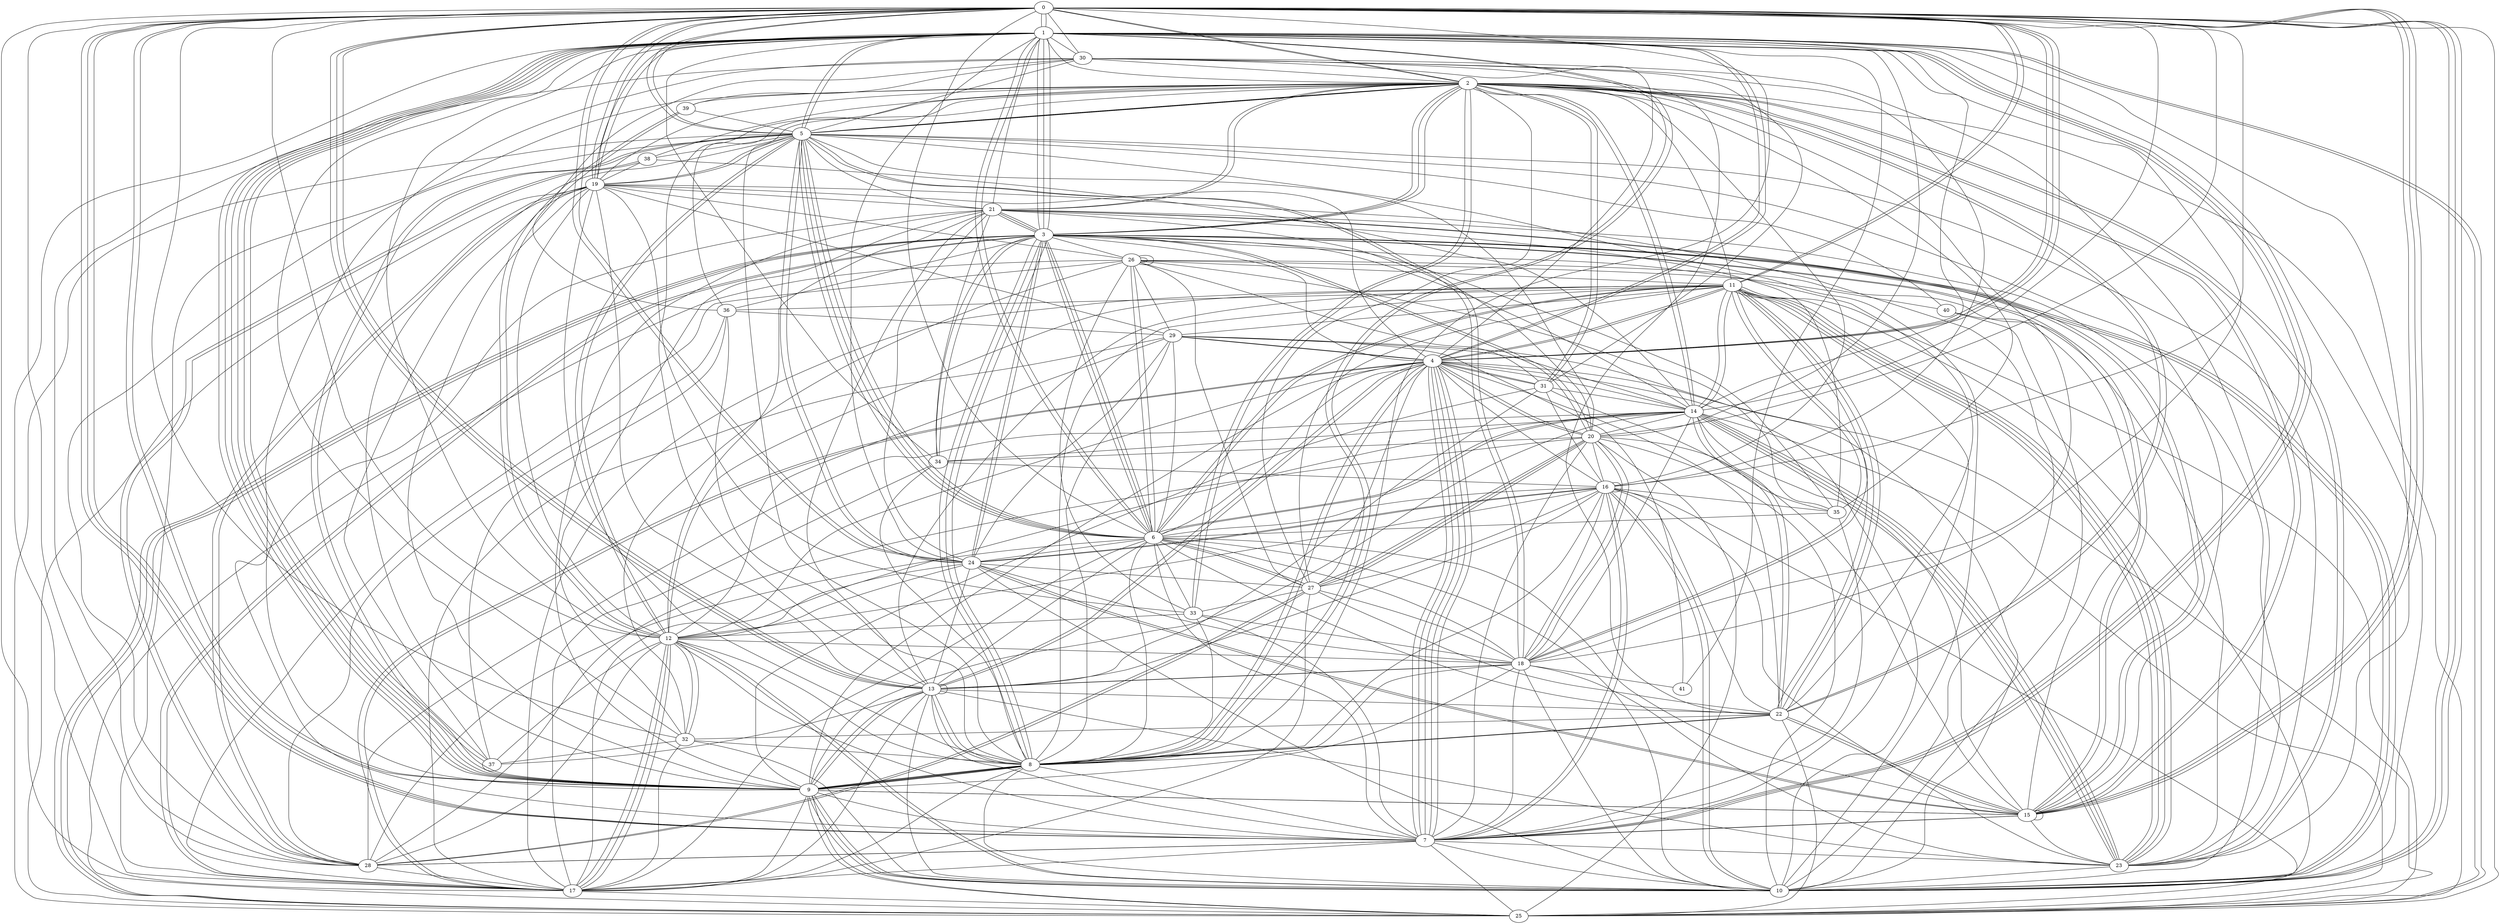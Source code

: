 graph G {
0;
1;
2;
3;
4;
5;
6;
7;
8;
9;
10;
11;
12;
13;
14;
15;
16;
17;
18;
19;
20;
21;
22;
23;
24;
25;
26;
27;
28;
29;
30;
31;
32;
33;
34;
35;
36;
37;
38;
39;
40;
41;
6--24 ;
36--29 ;
9--8 ;
28--27 ;
29--11 ;
7--33 ;
26--40 ;
13--37 ;
23--26 ;
17--27 ;
16--10 ;
29--19 ;
2--14 ;
8--16 ;
1--10 ;
27--18 ;
9--19 ;
5--2 ;
10--13 ;
12--21 ;
13--0 ;
15--31 ;
20--27 ;
34--3 ;
9--25 ;
11--36 ;
23--14 ;
17--8 ;
15--0 ;
13--17 ;
30--2 ;
0--1 ;
25--19 ;
29--6 ;
11--10 ;
5--1 ;
12--17 ;
10--6 ;
12--37 ;
0--9 ;
9--1 ;
13--31 ;
13--8 ;
4--1 ;
11--18 ;
33--12 ;
16--23 ;
21--3 ;
15--22 ;
6--1 ;
16--12 ;
17--32 ;
31--4 ;
23--10 ;
29--4 ;
1--24 ;
29--12 ;
5--12 ;
17--7 ;
0--15 ;
3--1 ;
16--10 ;
1--7 ;
32--10 ;
12--10 ;
13--2 ;
31--2 ;
28--19 ;
19--4 ;
14--9 ;
12--17 ;
19--5 ;
12--10 ;
4--11 ;
5--30 ;
0--7 ;
26--11 ;
7--25 ;
21--35 ;
11--2 ;
20--10 ;
10--30 ;
3--22 ;
7--35 ;
1--0 ;
21--13 ;
8--2 ;
18--13 ;
8--3 ;
31--14 ;
36--2 ;
33--2 ;
24--27 ;
12--11 ;
1--8 ;
15--7 ;
11--13 ;
15--3 ;
4--20 ;
4--17 ;
12--39 ;
13--16 ;
1--9 ;
22--14 ;
4--13 ;
14--29 ;
11--17 ;
3--1 ;
17--3 ;
19--1 ;
9--15 ;
16--31 ;
23--2 ;
18--2 ;
3--24 ;
13--13 ;
28--36 ;
14--3 ;
8--0 ;
27--6 ;
8--9 ;
0--13 ;
1--9 ;
22--32 ;
0--19 ;
5--37 ;
1--14 ;
7--20 ;
32--8 ;
4--17 ;
12--1 ;
4--22 ;
6--17 ;
28--0 ;
0--10 ;
2--19 ;
26--26 ;
20--1 ;
0--19 ;
5--38 ;
10--0 ;
40--15 ;
28--17 ;
34--3 ;
16--22 ;
17--25 ;
9--5 ;
21--20 ;
8--22 ;
5--1 ;
38--19 ;
11--23 ;
26--26 ;
16--7 ;
15--3 ;
5--15 ;
1--4 ;
2--21 ;
11--23 ;
27--6 ;
5--6 ;
2--1 ;
29--24 ;
11--6 ;
4--7 ;
6--5 ;
23--14 ;
7--10 ;
12--19 ;
31--26 ;
5--19 ;
24--10 ;
0--2 ;
23--11 ;
28--20 ;
9--25 ;
0--11 ;
5--24 ;
27--4 ;
3--17 ;
23--18 ;
11--7 ;
27--33 ;
6--7 ;
18--5 ;
0--4 ;
2--22 ;
17--2 ;
34--14 ;
25--1 ;
31--9 ;
9--15 ;
6--0 ;
26--27 ;
5--6 ;
6--8 ;
3--25 ;
0--5 ;
4--7 ;
30--39 ;
7--4 ;
28--14 ;
7--4 ;
21--9 ;
3--6 ;
6--18 ;
29--17 ;
9--0 ;
3--26 ;
24--12 ;
18--24 ;
9--1 ;
24--5 ;
9--10 ;
7--8 ;
20--4 ;
6--26 ;
4--10 ;
0--24 ;
19--13 ;
13--4 ;
1--18 ;
6--13 ;
4--9 ;
41--1 ;
18--5 ;
16--35 ;
25--5 ;
0--7 ;
21--3 ;
2--39 ;
2--33 ;
13--9 ;
35--3 ;
21--3 ;
7--1 ;
23--15 ;
25--14 ;
16--24 ;
2--15 ;
18--16 ;
22--14 ;
22--11 ;
24--15 ;
9--13 ;
4--3 ;
28--19 ;
15--15 ;
9--8 ;
10--3 ;
2--16 ;
14--15 ;
9--1 ;
26--35 ;
21--24 ;
13--24 ;
19--1 ;
32--21 ;
17--9 ;
2--21 ;
5--0 ;
28--6 ;
16--24 ;
20--18 ;
17--0 ;
4--31 ;
14--6 ;
38--28 ;
16--27 ;
5--2 ;
9--7 ;
10--5 ;
5--2 ;
25--3 ;
40--10 ;
25--20 ;
14--18 ;
16--25 ;
18--10 ;
12--14 ;
16--20 ;
23--11 ;
37--36 ;
26--19 ;
7--4 ;
4--16 ;
30--9 ;
2--38 ;
9--10 ;
12--8 ;
9--1 ;
19--21 ;
11--8 ;
12--7 ;
37--19 ;
39--12 ;
5--20 ;
6--16 ;
20--3 ;
17--26 ;
25--0 ;
6--4 ;
31--30 ;
8--9 ;
20--27 ;
8--22 ;
29--8 ;
41--29 ;
22--15 ;
23--13 ;
1--21 ;
34--16 ;
11--0 ;
17--34 ;
0--32 ;
33--6 ;
2--14 ;
13--18 ;
28--5 ;
19--8 ;
32--12 ;
6--1 ;
39--5 ;
22--30 ;
20--3 ;
0--14 ;
33--26 ;
29--26 ;
18--20 ;
31--2 ;
34--1 ;
25--3 ;
33--19 ;
15--21 ;
18--33 ;
0--15 ;
36--3 ;
24--17 ;
5--6 ;
11--22 ;
1--30 ;
22--2 ;
11--6 ;
21--23 ;
15--2 ;
6--14 ;
4--8 ;
1--17 ;
14--20 ;
3--2 ;
27--22 ;
3--6 ;
11--14 ;
27--28 ;
32--1 ;
16--7 ;
10--8 ;
35--20 ;
7--15 ;
20--34 ;
10--0 ;
35--6 ;
1--7 ;
32--37 ;
14--4 ;
16--0 ;
29--4 ;
30--28 ;
25--26 ;
28--12 ;
3--10 ;
6--15 ;
23--14 ;
22--11 ;
28--7 ;
16--16 ;
24--3 ;
8--18 ;
4--25 ;
40--5 ;
7--18 ;
33--8 ;
8--13 ;
21--15 ;
8--9 ;
9--18 ;
5--23 ;
1--3 ;
34--21 ;
18--41 ;
8--3 ;
30--36 ;
38--28 ;
10--3 ;
37--5 ;
19--10 ;
12--4 ;
11--27 ;
35--2 ;
13--7 ;
22--6 ;
14--38 ;
13--22 ;
3--2 ;
8--36 ;
8--3 ;
24--0 ;
11--14 ;
11--18 ;
20--27 ;
0--4 ;
23--14 ;
3--6 ;
10--9 ;
6--26 ;
0--30 ;
13--0 ;
32--26 ;
15--24 ;
23--1 ;
7--23 ;
25--11 ;
8--1 ;
4--0 ;
12--17 ;
10--29 ;
2--23 ;
16--30 ;
32--12 ;
25--2 ;
20--0 ;
7--28 ;
34--8 ;
2--27 ;
0--12 ;
4--8 ;
5--12 ;
4--11 ;
22--25 ;
12--18 ;
0--2 ;
25--1 ;
5--21 ;
21--7 ;
3--2 ;
0--7 ;
4--30 ;
}
